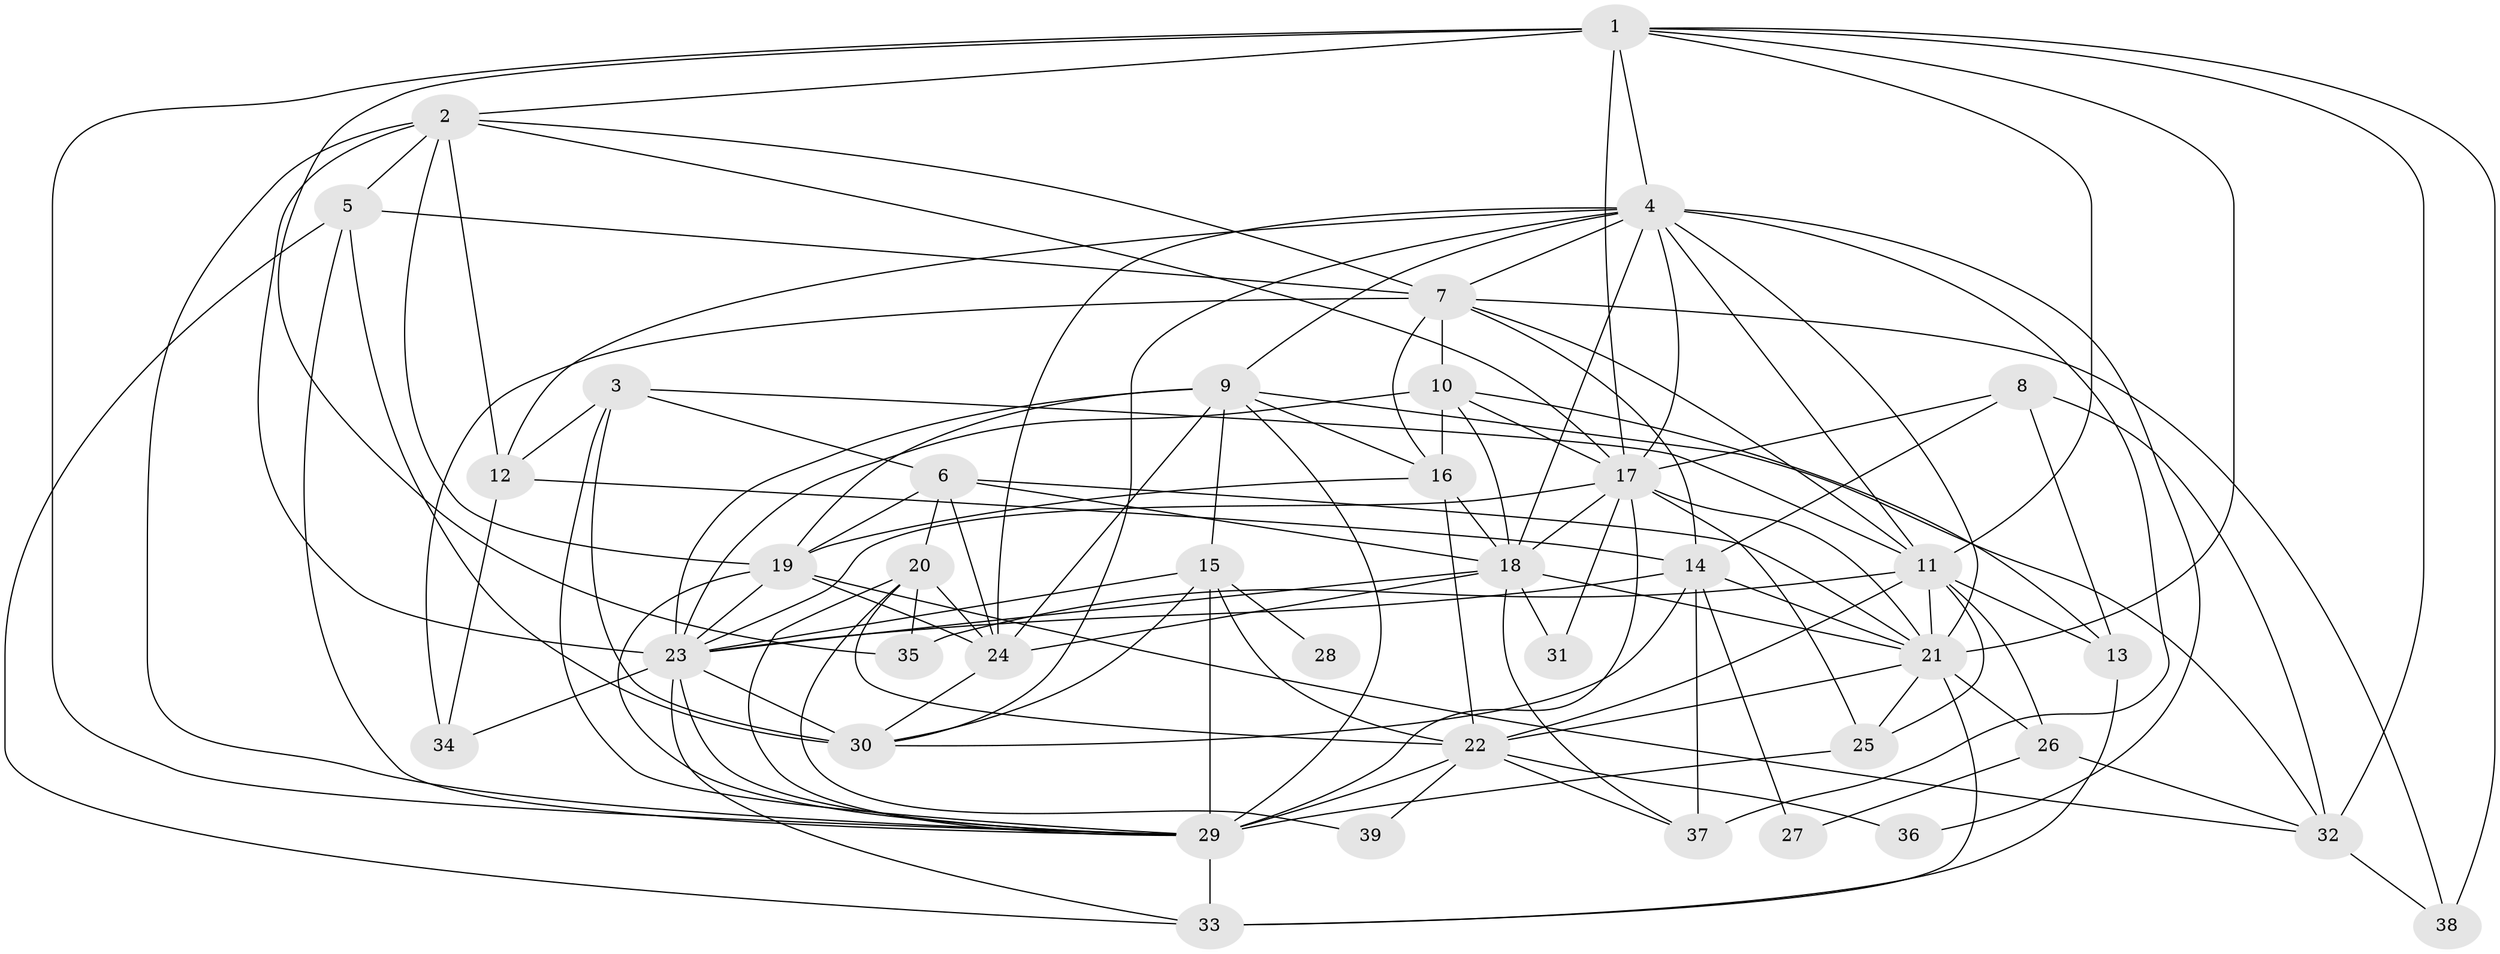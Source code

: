 // original degree distribution, {4: 0.2627118644067797, 6: 0.11864406779661017, 5: 0.1694915254237288, 3: 0.3050847457627119, 2: 0.11016949152542373, 8: 0.01694915254237288, 7: 0.01694915254237288}
// Generated by graph-tools (version 1.1) at 2025/51/03/04/25 22:51:02]
// undirected, 39 vertices, 123 edges
graph export_dot {
  node [color=gray90,style=filled];
  1;
  2;
  3;
  4;
  5;
  6;
  7;
  8;
  9;
  10;
  11;
  12;
  13;
  14;
  15;
  16;
  17;
  18;
  19;
  20;
  21;
  22;
  23;
  24;
  25;
  26;
  27;
  28;
  29;
  30;
  31;
  32;
  33;
  34;
  35;
  36;
  37;
  38;
  39;
  1 -- 2 [weight=2.0];
  1 -- 4 [weight=1.0];
  1 -- 11 [weight=2.0];
  1 -- 17 [weight=1.0];
  1 -- 21 [weight=1.0];
  1 -- 29 [weight=2.0];
  1 -- 32 [weight=2.0];
  1 -- 35 [weight=2.0];
  1 -- 38 [weight=1.0];
  2 -- 5 [weight=1.0];
  2 -- 7 [weight=1.0];
  2 -- 12 [weight=1.0];
  2 -- 17 [weight=1.0];
  2 -- 19 [weight=2.0];
  2 -- 23 [weight=1.0];
  2 -- 29 [weight=1.0];
  3 -- 6 [weight=1.0];
  3 -- 11 [weight=2.0];
  3 -- 12 [weight=2.0];
  3 -- 29 [weight=2.0];
  3 -- 30 [weight=3.0];
  4 -- 7 [weight=1.0];
  4 -- 9 [weight=1.0];
  4 -- 11 [weight=1.0];
  4 -- 12 [weight=1.0];
  4 -- 17 [weight=1.0];
  4 -- 18 [weight=1.0];
  4 -- 21 [weight=1.0];
  4 -- 24 [weight=1.0];
  4 -- 30 [weight=1.0];
  4 -- 36 [weight=1.0];
  4 -- 37 [weight=1.0];
  5 -- 7 [weight=1.0];
  5 -- 29 [weight=1.0];
  5 -- 30 [weight=1.0];
  5 -- 33 [weight=1.0];
  6 -- 18 [weight=1.0];
  6 -- 19 [weight=1.0];
  6 -- 20 [weight=1.0];
  6 -- 21 [weight=1.0];
  6 -- 24 [weight=1.0];
  7 -- 10 [weight=4.0];
  7 -- 11 [weight=1.0];
  7 -- 14 [weight=1.0];
  7 -- 16 [weight=1.0];
  7 -- 34 [weight=1.0];
  7 -- 38 [weight=1.0];
  8 -- 13 [weight=1.0];
  8 -- 14 [weight=1.0];
  8 -- 17 [weight=1.0];
  8 -- 32 [weight=2.0];
  9 -- 15 [weight=2.0];
  9 -- 16 [weight=1.0];
  9 -- 19 [weight=1.0];
  9 -- 23 [weight=1.0];
  9 -- 24 [weight=1.0];
  9 -- 29 [weight=1.0];
  9 -- 32 [weight=1.0];
  10 -- 13 [weight=1.0];
  10 -- 16 [weight=1.0];
  10 -- 17 [weight=1.0];
  10 -- 18 [weight=1.0];
  10 -- 23 [weight=1.0];
  11 -- 13 [weight=1.0];
  11 -- 21 [weight=2.0];
  11 -- 22 [weight=1.0];
  11 -- 25 [weight=1.0];
  11 -- 26 [weight=2.0];
  11 -- 35 [weight=1.0];
  12 -- 14 [weight=1.0];
  12 -- 34 [weight=1.0];
  13 -- 33 [weight=1.0];
  14 -- 21 [weight=1.0];
  14 -- 23 [weight=1.0];
  14 -- 27 [weight=1.0];
  14 -- 30 [weight=1.0];
  14 -- 37 [weight=1.0];
  15 -- 22 [weight=1.0];
  15 -- 23 [weight=2.0];
  15 -- 28 [weight=2.0];
  15 -- 29 [weight=3.0];
  15 -- 30 [weight=1.0];
  16 -- 18 [weight=1.0];
  16 -- 19 [weight=1.0];
  16 -- 22 [weight=2.0];
  17 -- 18 [weight=2.0];
  17 -- 21 [weight=2.0];
  17 -- 23 [weight=1.0];
  17 -- 25 [weight=1.0];
  17 -- 29 [weight=2.0];
  17 -- 31 [weight=1.0];
  18 -- 21 [weight=2.0];
  18 -- 23 [weight=2.0];
  18 -- 24 [weight=1.0];
  18 -- 31 [weight=1.0];
  18 -- 37 [weight=1.0];
  19 -- 23 [weight=1.0];
  19 -- 24 [weight=1.0];
  19 -- 29 [weight=1.0];
  19 -- 32 [weight=1.0];
  20 -- 22 [weight=1.0];
  20 -- 24 [weight=1.0];
  20 -- 29 [weight=1.0];
  20 -- 35 [weight=1.0];
  20 -- 39 [weight=1.0];
  21 -- 22 [weight=1.0];
  21 -- 25 [weight=2.0];
  21 -- 26 [weight=1.0];
  21 -- 33 [weight=2.0];
  22 -- 29 [weight=2.0];
  22 -- 36 [weight=1.0];
  22 -- 37 [weight=1.0];
  22 -- 39 [weight=1.0];
  23 -- 29 [weight=1.0];
  23 -- 30 [weight=1.0];
  23 -- 33 [weight=1.0];
  23 -- 34 [weight=1.0];
  24 -- 30 [weight=1.0];
  25 -- 29 [weight=1.0];
  26 -- 27 [weight=1.0];
  26 -- 32 [weight=2.0];
  29 -- 33 [weight=2.0];
  32 -- 38 [weight=1.0];
}

